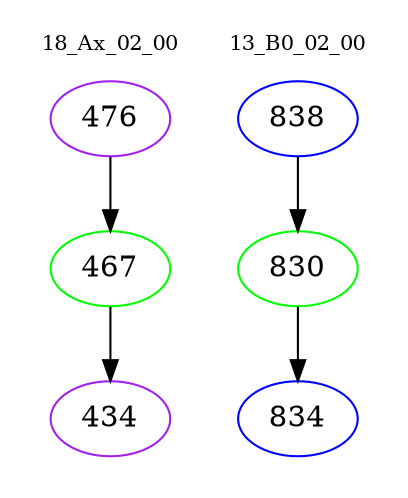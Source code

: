 digraph{
subgraph cluster_0 {
color = white
label = "18_Ax_02_00";
fontsize=10;
T0_476 [label="476", color="purple"]
T0_476 -> T0_467 [color="black"]
T0_467 [label="467", color="green"]
T0_467 -> T0_434 [color="black"]
T0_434 [label="434", color="purple"]
}
subgraph cluster_1 {
color = white
label = "13_B0_02_00";
fontsize=10;
T1_838 [label="838", color="blue"]
T1_838 -> T1_830 [color="black"]
T1_830 [label="830", color="green"]
T1_830 -> T1_834 [color="black"]
T1_834 [label="834", color="blue"]
}
}
